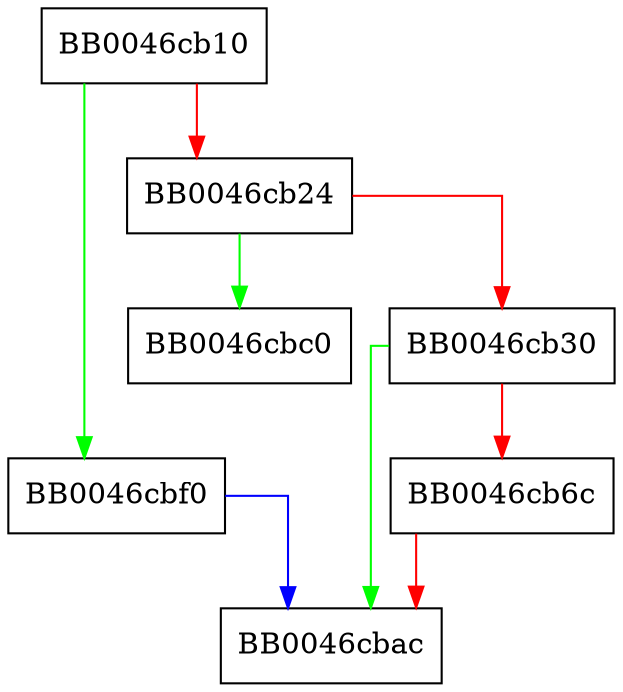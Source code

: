 digraph make_engine_uri {
  node [shape="box"];
  graph [splines=ortho];
  BB0046cb10 -> BB0046cbf0 [color="green"];
  BB0046cb10 -> BB0046cb24 [color="red"];
  BB0046cb24 -> BB0046cbc0 [color="green"];
  BB0046cb24 -> BB0046cb30 [color="red"];
  BB0046cb30 -> BB0046cbac [color="green"];
  BB0046cb30 -> BB0046cb6c [color="red"];
  BB0046cb6c -> BB0046cbac [color="red"];
  BB0046cbf0 -> BB0046cbac [color="blue"];
}